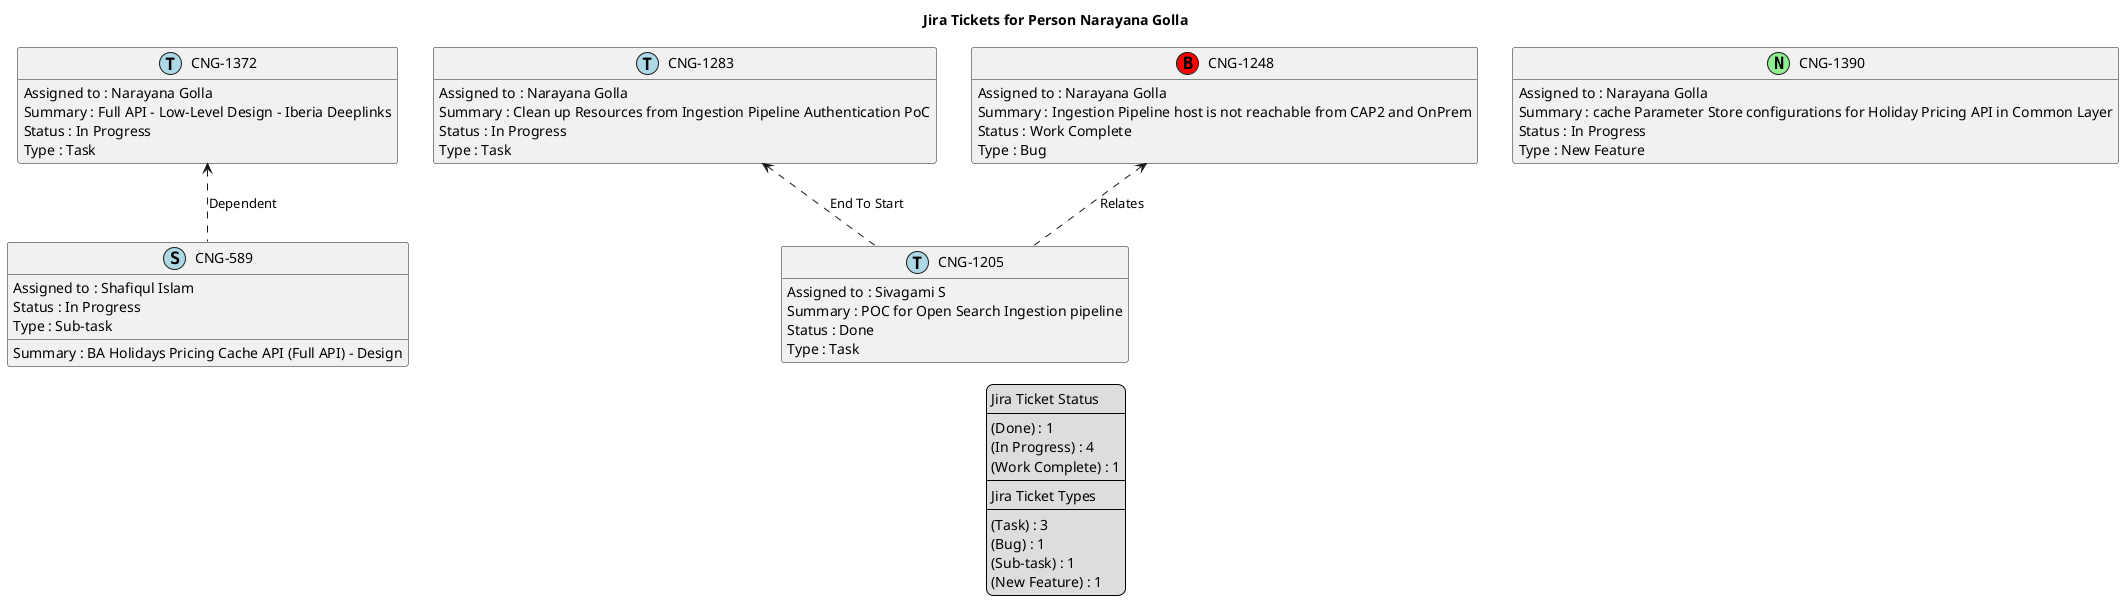 @startuml
'https://plantuml.com/class-diagram

' GENERATE CLASS DIAGRAM ===========
' Generated at    : Fri May 03 10:09:58 CEST 2024

title Jira Tickets for Person Narayana Golla
hide empty members

legend
Jira Ticket Status
----
(Done) : 1
(In Progress) : 4
(Work Complete) : 1
----
Jira Ticket Types
----
(Task) : 3
(Bug) : 1
(Sub-task) : 1
(New Feature) : 1
end legend


' Tickets =======
class "CNG-1372" << (T,lightblue) >> {
  Assigned to : Narayana Golla
  Summary : Full API - Low-Level Design - Iberia Deeplinks
  Status : In Progress
  Type : Task
}

class "CNG-1283" << (T,lightblue) >> {
  Assigned to : Narayana Golla
  Summary : Clean up Resources from Ingestion Pipeline Authentication PoC
  Status : In Progress
  Type : Task
}

class "CNG-1390" << (N,lightgreen) >> {
  Assigned to : Narayana Golla
  Summary : cache Parameter Store configurations for Holiday Pricing API in Common Layer
  Status : In Progress
  Type : New Feature
}

class "CNG-1248" << (B,red) >> {
  Assigned to : Narayana Golla
  Summary : Ingestion Pipeline host is not reachable from CAP2 and OnPrem
  Status : Work Complete
  Type : Bug
}

class "CNG-1205" << (T,lightblue) >> {
  Assigned to : Sivagami S
  Summary : POC for Open Search Ingestion pipeline
  Status : Done
  Type : Task
}

class "CNG-589" << (S,lightblue) >> {
  Assigned to : Shafiqul Islam
  Summary : BA Holidays Pricing Cache API (Full API) - Design
  Status : In Progress
  Type : Sub-task
}



' Links =======
"CNG-1283" <.. "CNG-1205" : End To Start
"CNG-1248" <.. "CNG-1205" : Relates
"CNG-1372" <.. "CNG-589" : Dependent


@enduml

